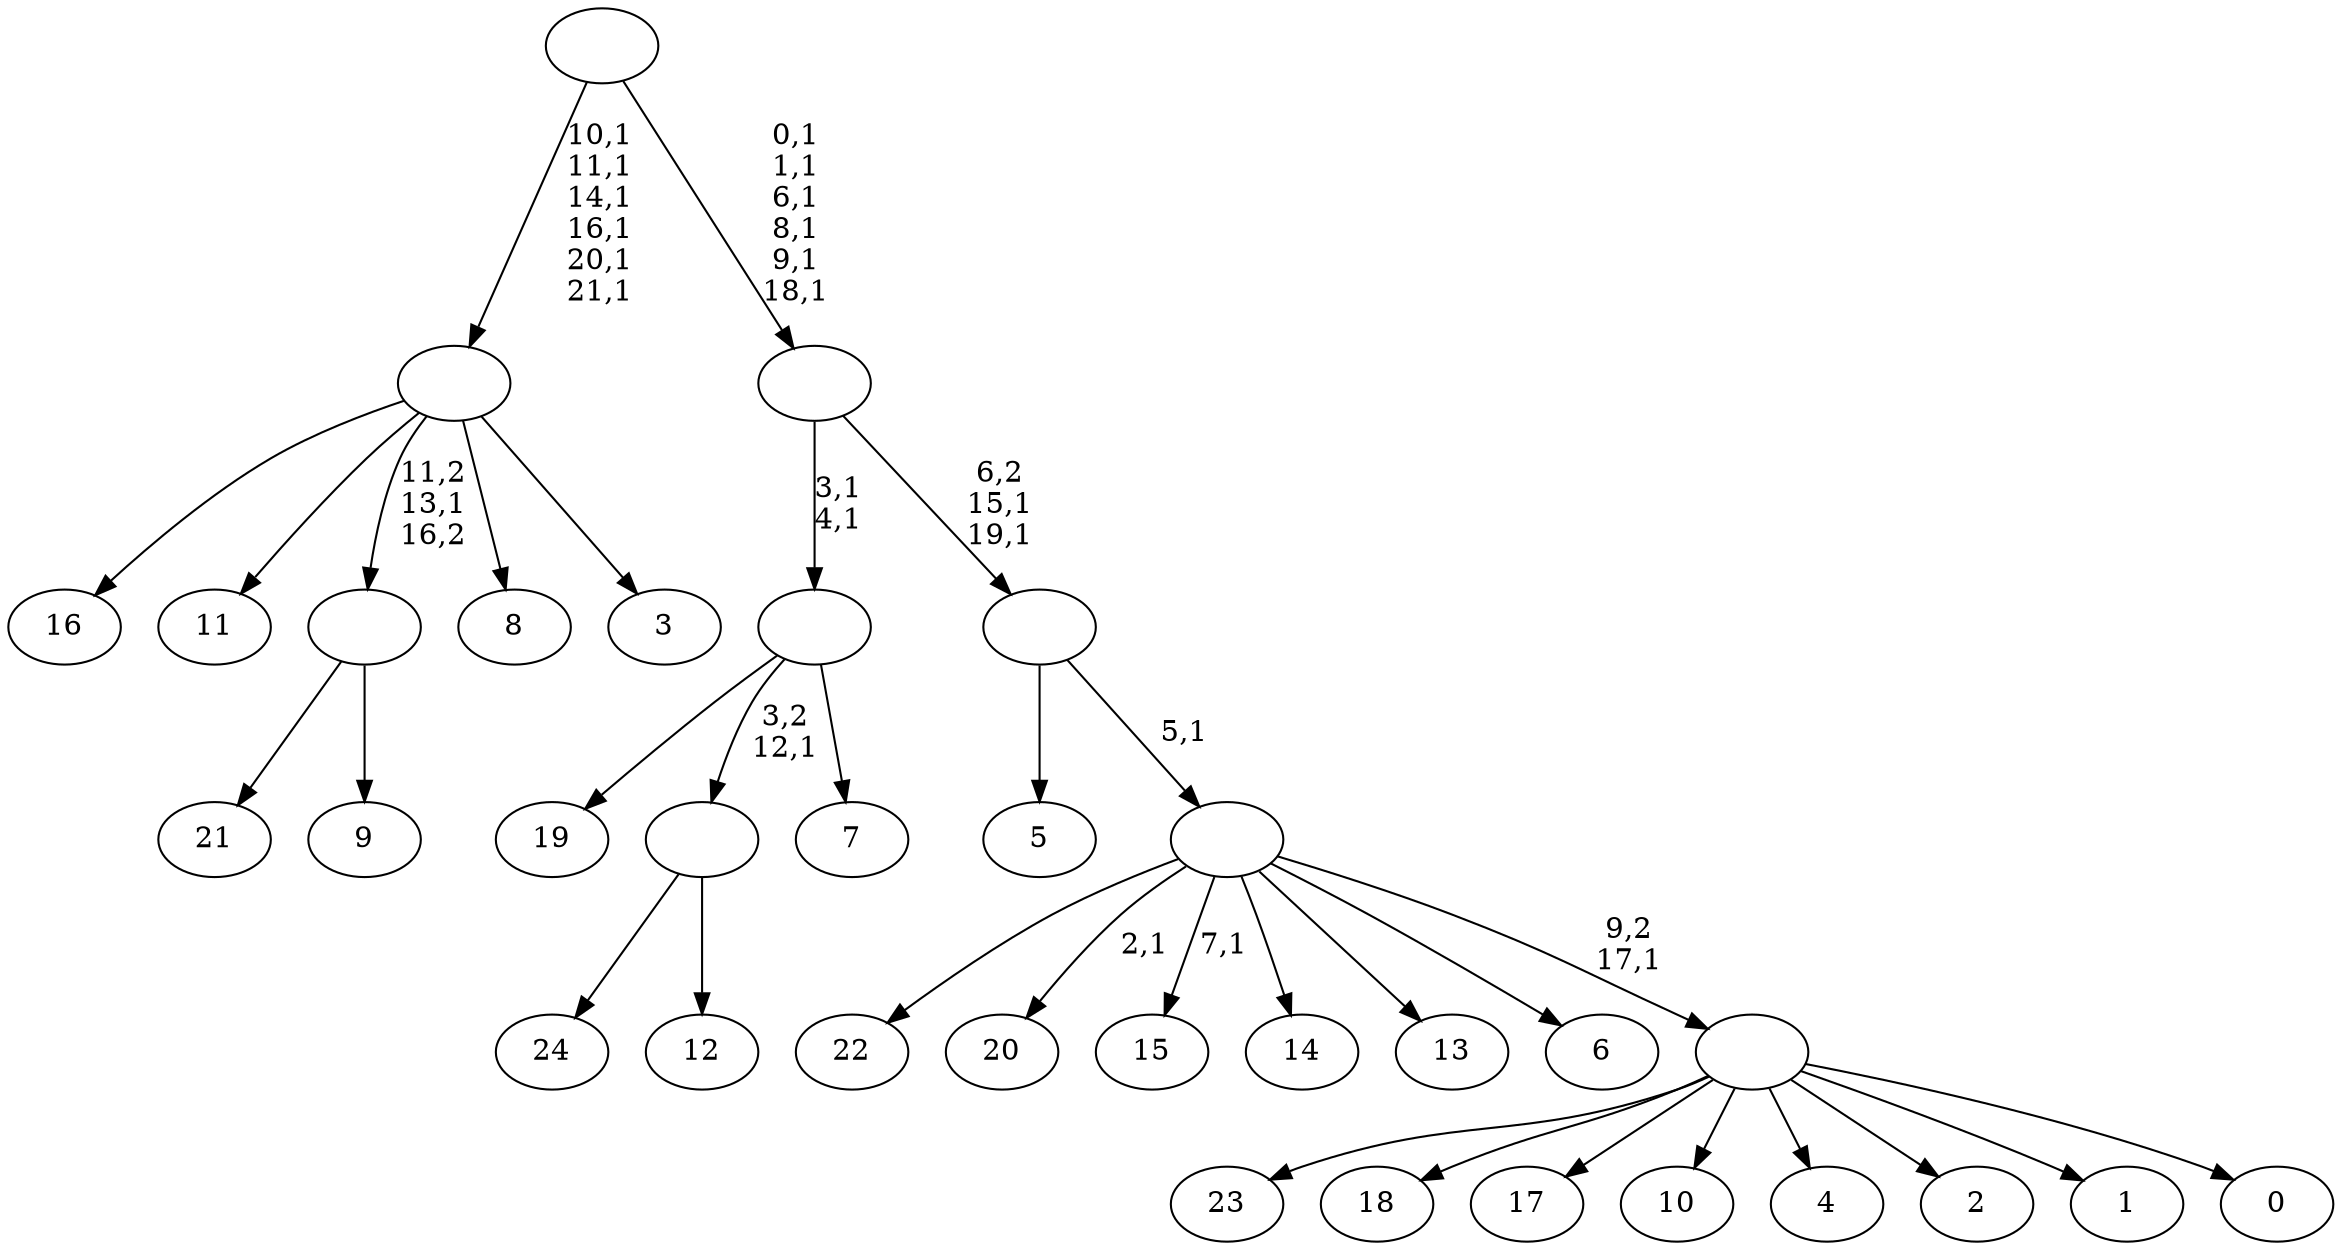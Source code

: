 digraph T {
	47 [label="24"]
	46 [label="23"]
	45 [label="22"]
	44 [label="21"]
	43 [label="20"]
	41 [label="19"]
	40 [label="18"]
	39 [label="17"]
	38 [label="16"]
	37 [label="15"]
	35 [label="14"]
	34 [label="13"]
	33 [label="12"]
	32 [label=""]
	31 [label="11"]
	30 [label="10"]
	29 [label="9"]
	28 [label=""]
	27 [label="8"]
	26 [label="7"]
	25 [label=""]
	23 [label="6"]
	22 [label="5"]
	21 [label="4"]
	20 [label="3"]
	19 [label=""]
	13 [label="2"]
	12 [label="1"]
	11 [label="0"]
	10 [label=""]
	9 [label=""]
	8 [label=""]
	6 [label=""]
	0 [label=""]
	32 -> 47 [label=""]
	32 -> 33 [label=""]
	28 -> 44 [label=""]
	28 -> 29 [label=""]
	25 -> 41 [label=""]
	25 -> 32 [label="3,2\n12,1"]
	25 -> 26 [label=""]
	19 -> 38 [label=""]
	19 -> 31 [label=""]
	19 -> 28 [label="11,2\n13,1\n16,2"]
	19 -> 27 [label=""]
	19 -> 20 [label=""]
	10 -> 46 [label=""]
	10 -> 40 [label=""]
	10 -> 39 [label=""]
	10 -> 30 [label=""]
	10 -> 21 [label=""]
	10 -> 13 [label=""]
	10 -> 12 [label=""]
	10 -> 11 [label=""]
	9 -> 37 [label="7,1"]
	9 -> 43 [label="2,1"]
	9 -> 45 [label=""]
	9 -> 35 [label=""]
	9 -> 34 [label=""]
	9 -> 23 [label=""]
	9 -> 10 [label="9,2\n17,1"]
	8 -> 22 [label=""]
	8 -> 9 [label="5,1"]
	6 -> 8 [label="6,2\n15,1\n19,1"]
	6 -> 25 [label="3,1\n4,1"]
	0 -> 6 [label="0,1\n1,1\n6,1\n8,1\n9,1\n18,1"]
	0 -> 19 [label="10,1\n11,1\n14,1\n16,1\n20,1\n21,1"]
}
